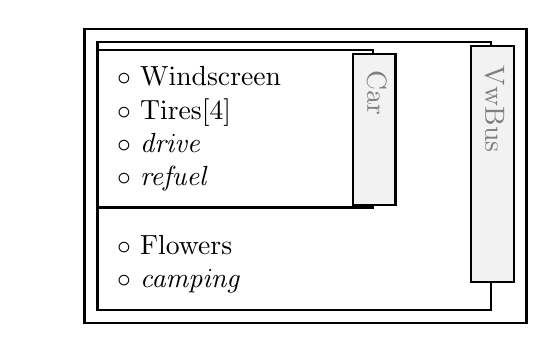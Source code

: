 \usetikzlibrary{backgrounds,positioning}
\usetikzlibrary{decorations.pathreplacing}
\usetikzlibrary{shapes}
\usetikzlibrary{shapes.multipart}
\usetikzlibrary{arrows}
\usetikzlibrary{decorations.markings}

%\resizebox {\columnwidth} {!} {    % (2) scale to exact column width
\begin{tikzpicture}[
      background rectangle/.style={fill=white,draw=black,line width=1pt}, show background rectangle,
]

\tikzstyle{fancytitle} =[draw, very thick, text=black!50, rectangle, inner xsep=6pt,yshift=7.2pt,right=0pt, minimum width=3cm]
\tikzstyle{modul} =[text=black!100, rectangle, inner sep=6pt]
\tikzstyle{cpp} =[fill=black!0, draw=black!100, thick]

  \node at (0,0) (autoAttr) [modul,cpp,minimum width=5cm,anchor=south west] {%
	\begin{minipage}{4.5cm}
      \vskip40pt J \\ \\
      $\circ$ Flowers \\
      $\circ$ \textit{camping}
    \end{minipage}%
  };
  \node[fancytitle,cpp,minimum width=3.0cm,fill=black!5,rotate=270,xshift=2ex] at (autoAttr.north east) (auto) {
	\begin{minipage}{2.5cm}
      VwBus\phantom{g}
    \end{minipage}%
  };

  \node at (0,1.3cm) (vwAttr) [modul,cpp,minimum width=3.5cm,anchor=south west] {%
	\begin{minipage}{3.0cm}
      $\circ$ Windscreen  \\
      $\circ$ Tires[4] \\
      $\circ$ \textit{drive} \\
      $\circ$ \textit{refuel}
    \end{minipage}%
  };
  \node[fancytitle,cpp,minimum width=0.5cm,fill=black!5,rotate=270,anchor=west,xshift=2ex] at (vwAttr.north east) (vw) {
	\begin{minipage}{1.5cm}
      Car\phantom{g}
    \end{minipage}%
  };



\end{tikzpicture}
%} % resizebox
